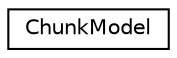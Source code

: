 digraph "Graphe hiérarchique des classes"
{
  edge [fontname="Helvetica",fontsize="10",labelfontname="Helvetica",labelfontsize="10"];
  node [fontname="Helvetica",fontsize="10",shape=record];
  rankdir="LR";
  Node1 [label="ChunkModel",height=0.2,width=0.4,color="black", fillcolor="white", style="filled",URL="$class_chunk_model.html",tooltip="Modele de Chunk. "];
}
